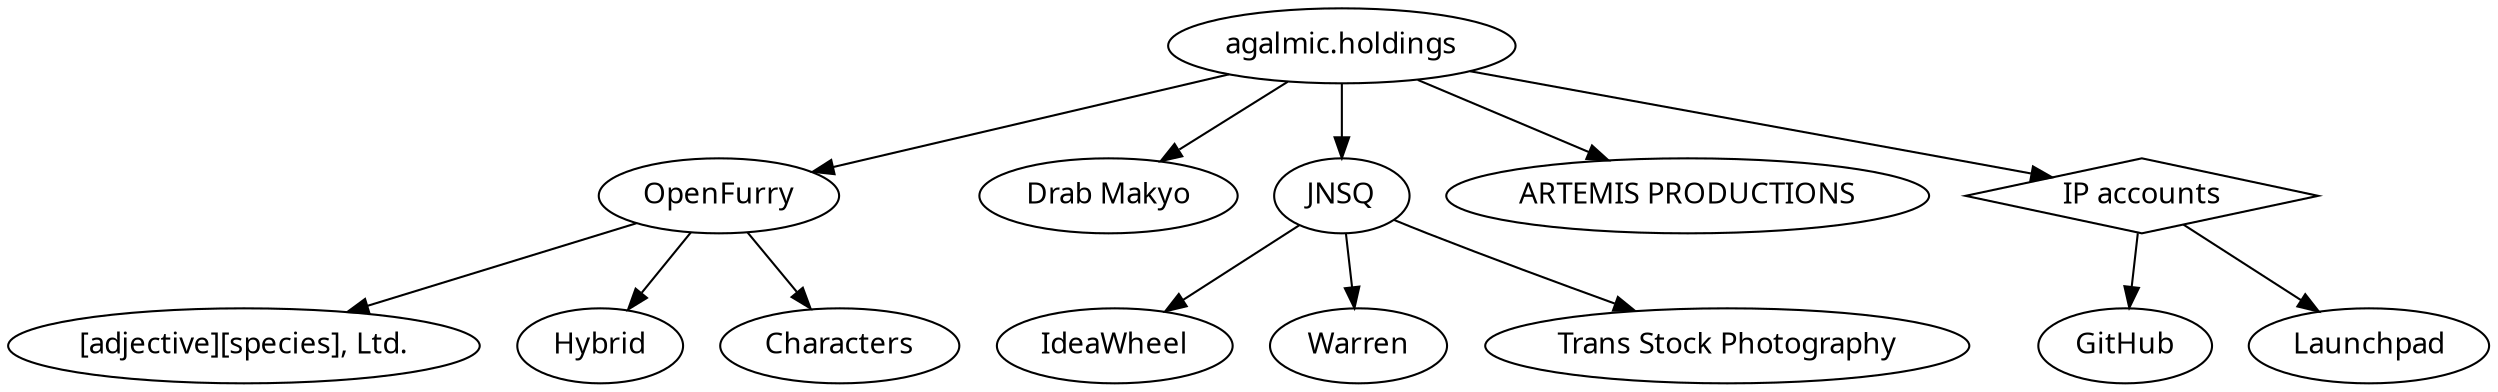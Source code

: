 digraph agalmic_holdings {
	node [fontname = "Antykwa Torunska"]

	"agalmic.holdings" [URL = "http://agalmic.holdings"]

	"OpenFurry" [URL = "http://openfurry.org"]
	"agalmic.holdings" -> "OpenFurry"

		"[adjective][species], Ltd." [URL = "http://adjectivespecies.com"]
		"OpenFurry" -> "[adjective][species], Ltd."

			/*"[adjective][species]" [URL = "http://adjectivespecies.com"]
			"[adjective][species], Ltd." -> "[adjective][species]"


			"Love ◦ Sex ◦ Fur" [URL = "http://lovesexfur.com"]
			"[adjective][species], Ltd." -> "Love ◦ Sex ◦ Fur"

			"The Furry Poll" [URL = "https://furrypoll.com"]
			"[adjective][species], Ltd." -> "The Furry Poll"

			asAccounts [label = "[a][s] Accounts"]
			"[adjective][species], Ltd." -> asAccounts

				"[a][s] on Twitter" [URL = "https://twitter.com/adjspecies"]
				asAccounts -> "[a][s] on Twitter"

				"LSF on Twitter" [URL = "https://twitter.com/lovesexfur"]
				asAccounts -> "LSF on Twitter"

				"[a][s] on Slack" [URL = "https://adjectivespecies.slack.com"]
				asAccounts -> "[a][s] on Slack"

				"[a][s] on GitHub" [URL = "https://github.com/adjspecies"]
				asAccounts -> "[a][s] on GitHub"*/

		"Hybrid" [URL = "http://hybrid.ink"]
		"OpenFurry" -> "Hybrid"

			/*hybridAccounts [label = "Hybrid accounts"]
			"Hybrid" -> hybridAccounts

				"Hybrid on Twitter" [URL = "https://twitter.com/hybrid_ink"]
				hybridAccounts -> "Hybrid on Twitter"*/

		"Characters" [URL = "http://characters.openfurry.org"]
		"OpenFurry" -> "Characters"

	"Drab Makyo" [URL = "http://drab-makyo.com"]
	"agalmic.holdings" -> "Drab Makyo"

		/*"Writing | Drab Makyo" [URL = "http://writing.drab-makyo.com"]
		"Drab Makyo" -> "Writing | Drab Makyo"

		"Photography" [URL = "http://makyo.photography"]
		"Drab Makyo" -> "Photography"

		dmAccounts [label = "Drab Makyo accounts"]
		"Drab Makyo" -> dmAccounts

			"(Personal Accounts)" [shape = "diamond"]
			dmAccounts -> "(Personal Accounts)"

			"Madison on GitHub" [URL = "https://github.com/makyo"]
			dmAccounts -> "Madison on GitHub"

			"Madison on Launchpad" [URL = "https://launchpad.net/~makyo"]
			dmAccounts -> "Madison on Launchpad"*/

	"JNSQ" [URL = "http://jnsq.us"]
	"agalmic.holdings" -> "JNSQ"

		"IdeaWheel" [URL = "http://ideas.jnsq.us"]
		"JNSQ" -> "IdeaWheel"
		
		"Warren" [URL = "https://warren.community"]
		"JNSQ" -> "Warren"

		"Trans Stock Photography" [URL = "transstock.photography"]
		"JNSQ" -> "Trans Stock Photography"

		/*"polycul.es" [URL = "http://polycul.es"]
		"JNSQ" -> "polycul.es"*/

	"ARTEMIS PRODUCTIONS" [URL = "http://artemis.productions"]
	"agalmic.holdings" -> "ARTEMIS PRODUCTIONS"

	"IP accounts" [shape = "diamond"]
	"agalmic.holdings" -> "IP accounts"

		"GitHub" [URL = "https://github.com/makyo"]
		"IP accounts" -> "GitHub"

		"Launchpad" [URL = "https://launchpad.net/~makyo"]
		"IP accounts" -> "Launchpad"
}
